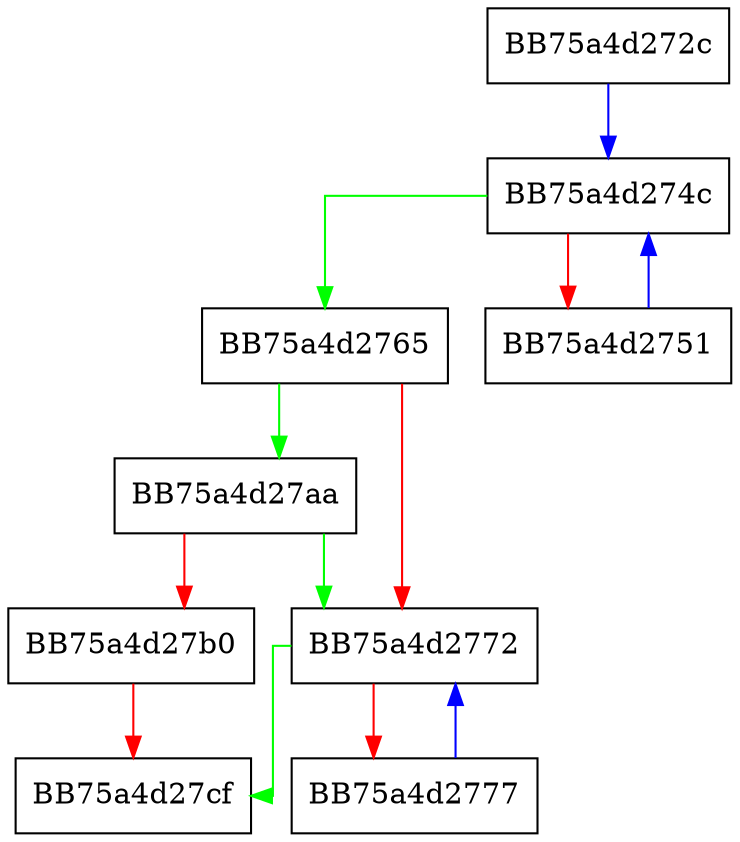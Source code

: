 digraph _Erase {
  node [shape="box"];
  graph [splines=ortho];
  BB75a4d272c -> BB75a4d274c [color="blue"];
  BB75a4d274c -> BB75a4d2765 [color="green"];
  BB75a4d274c -> BB75a4d2751 [color="red"];
  BB75a4d2751 -> BB75a4d274c [color="blue"];
  BB75a4d2765 -> BB75a4d27aa [color="green"];
  BB75a4d2765 -> BB75a4d2772 [color="red"];
  BB75a4d2772 -> BB75a4d27cf [color="green"];
  BB75a4d2772 -> BB75a4d2777 [color="red"];
  BB75a4d2777 -> BB75a4d2772 [color="blue"];
  BB75a4d27aa -> BB75a4d2772 [color="green"];
  BB75a4d27aa -> BB75a4d27b0 [color="red"];
  BB75a4d27b0 -> BB75a4d27cf [color="red"];
}